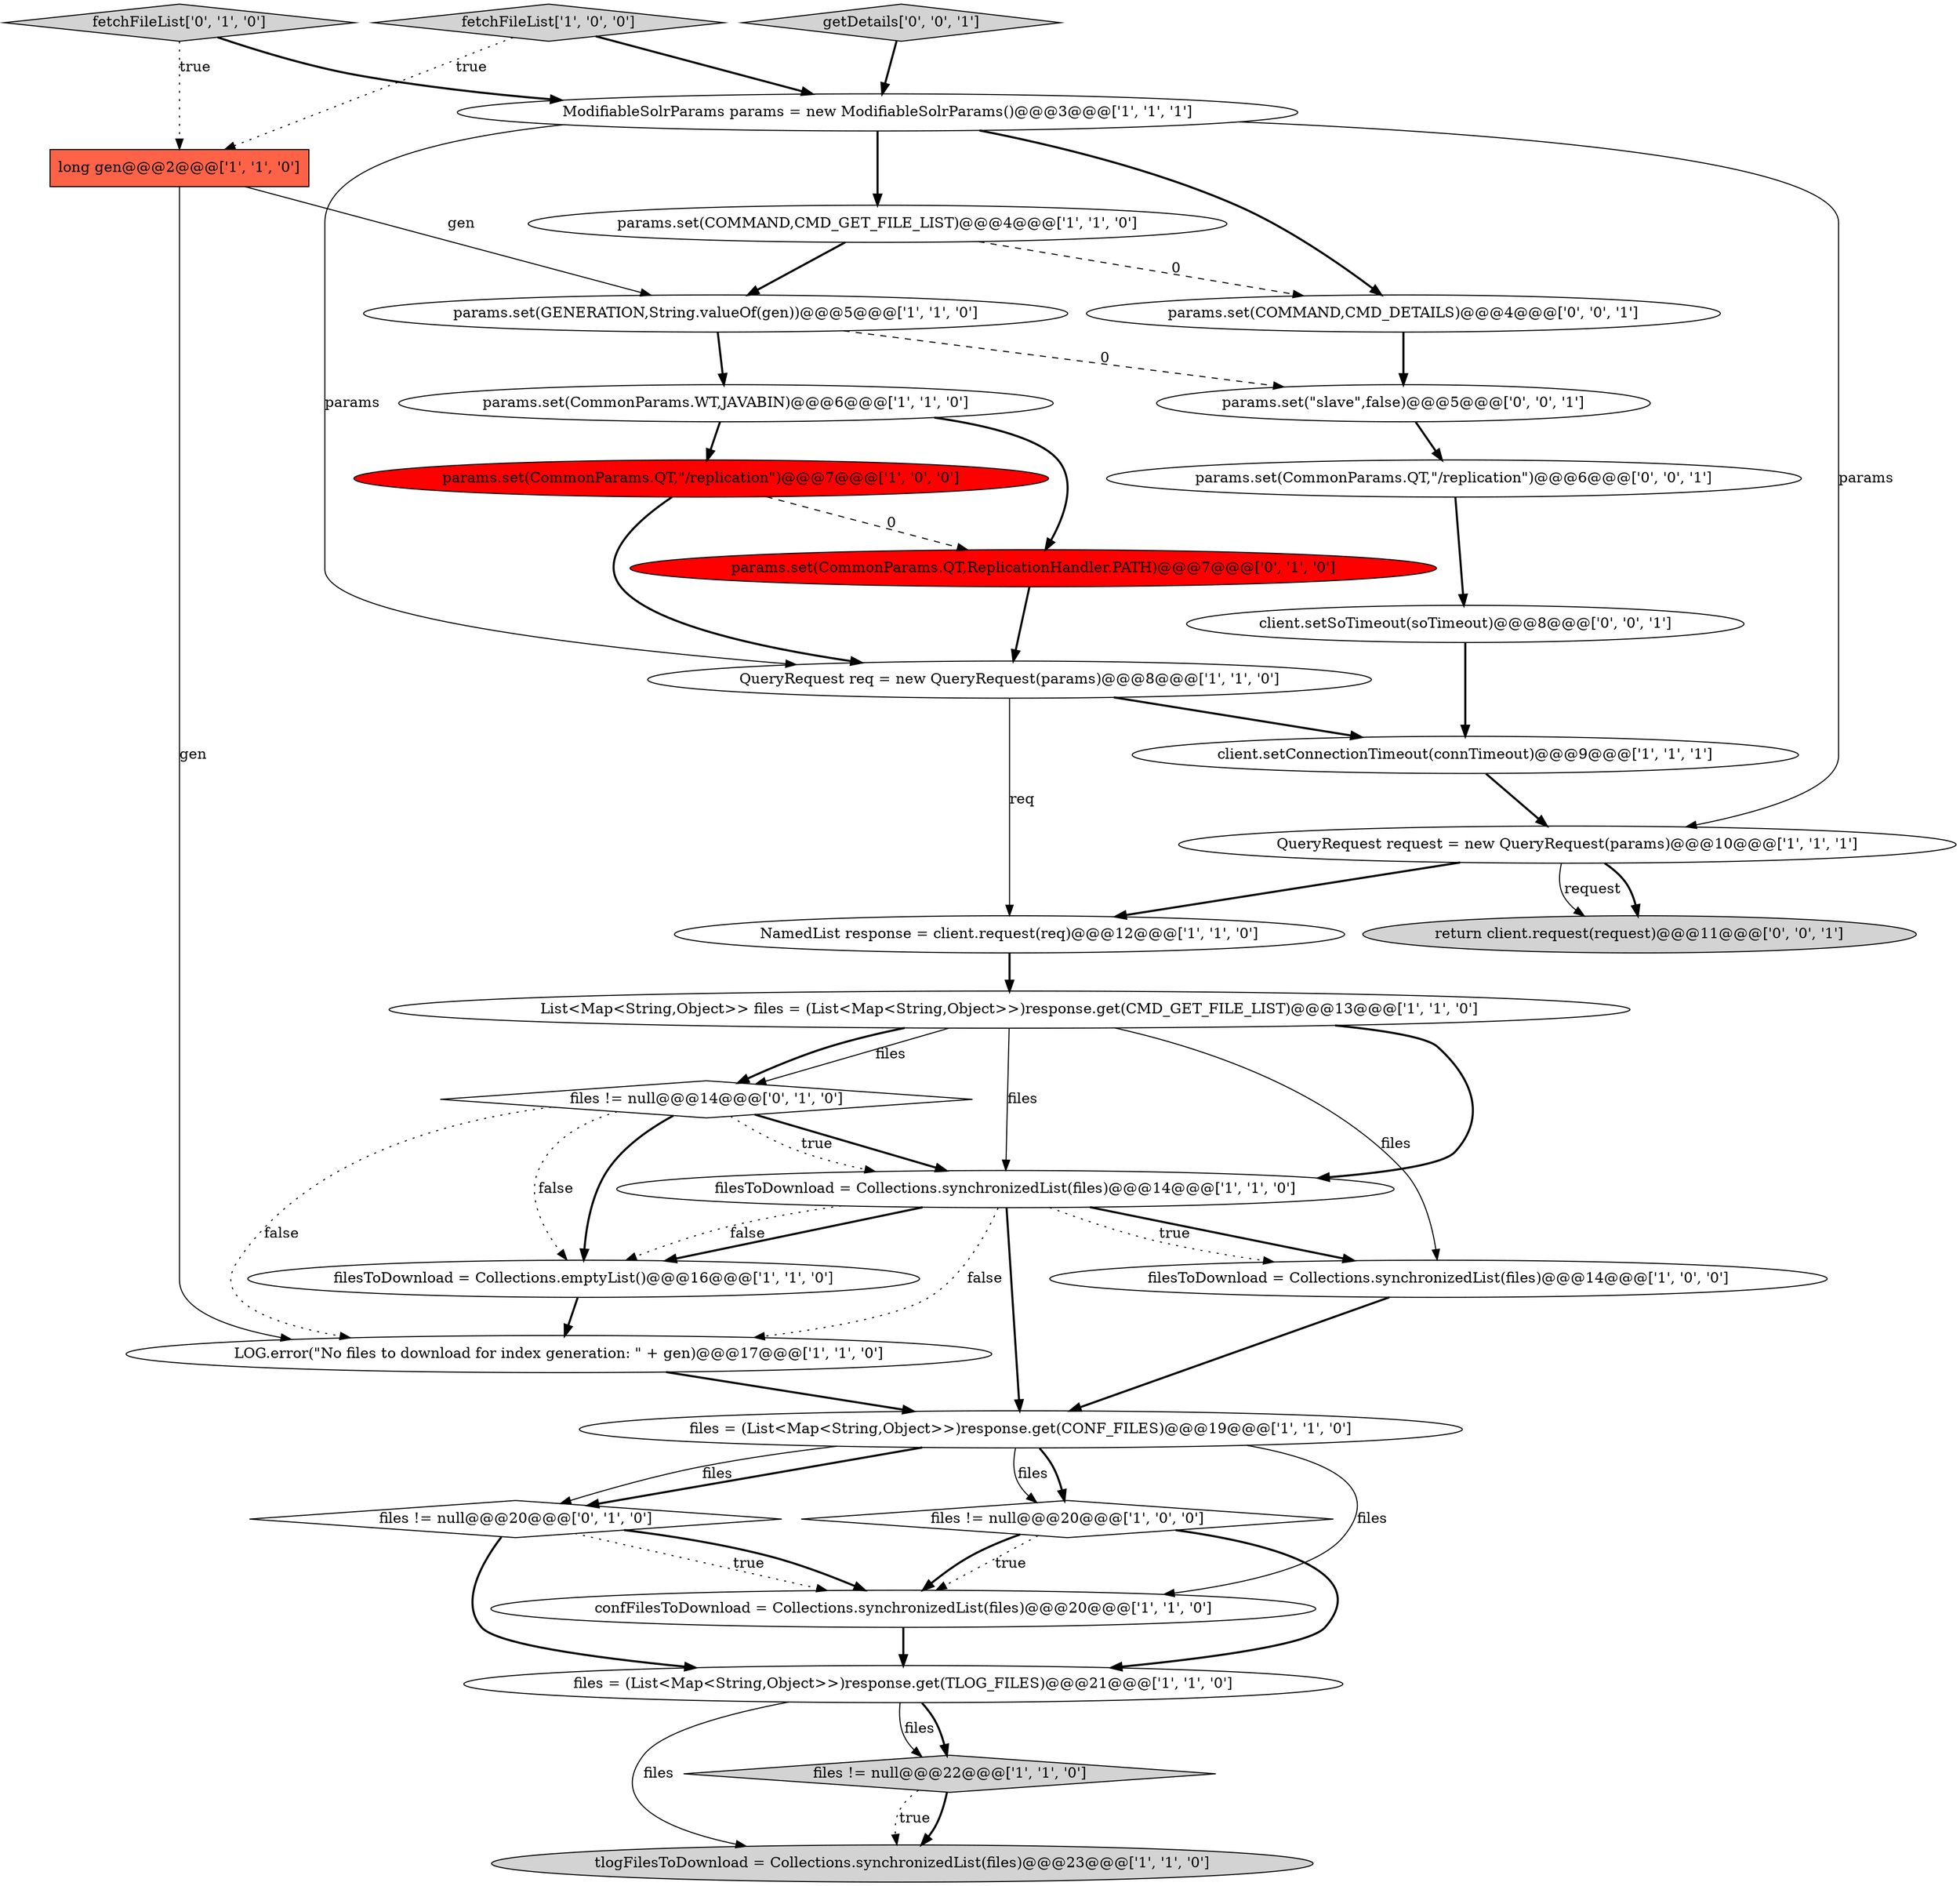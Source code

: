 digraph {
13 [style = filled, label = "confFilesToDownload = Collections.synchronizedList(files)@@@20@@@['1', '1', '0']", fillcolor = white, shape = ellipse image = "AAA0AAABBB1BBB"];
19 [style = filled, label = "NamedList response = client.request(req)@@@12@@@['1', '1', '0']", fillcolor = white, shape = ellipse image = "AAA0AAABBB1BBB"];
23 [style = filled, label = "params.set(CommonParams.QT,ReplicationHandler.PATH)@@@7@@@['0', '1', '0']", fillcolor = red, shape = ellipse image = "AAA1AAABBB2BBB"];
6 [style = filled, label = "QueryRequest req = new QueryRequest(params)@@@8@@@['1', '1', '0']", fillcolor = white, shape = ellipse image = "AAA0AAABBB1BBB"];
28 [style = filled, label = "params.set(CommonParams.QT,\"/replication\")@@@6@@@['0', '0', '1']", fillcolor = white, shape = ellipse image = "AAA0AAABBB3BBB"];
25 [style = filled, label = "fetchFileList['0', '1', '0']", fillcolor = lightgray, shape = diamond image = "AAA0AAABBB2BBB"];
20 [style = filled, label = "QueryRequest request = new QueryRequest(params)@@@10@@@['1', '1', '1']", fillcolor = white, shape = ellipse image = "AAA0AAABBB1BBB"];
16 [style = filled, label = "files = (List<Map<String,Object>>)response.get(CONF_FILES)@@@19@@@['1', '1', '0']", fillcolor = white, shape = ellipse image = "AAA0AAABBB1BBB"];
17 [style = filled, label = "fetchFileList['1', '0', '0']", fillcolor = lightgray, shape = diamond image = "AAA0AAABBB1BBB"];
3 [style = filled, label = "params.set(GENERATION,String.valueOf(gen))@@@5@@@['1', '1', '0']", fillcolor = white, shape = ellipse image = "AAA0AAABBB1BBB"];
15 [style = filled, label = "params.set(CommonParams.QT,\"/replication\")@@@7@@@['1', '0', '0']", fillcolor = red, shape = ellipse image = "AAA1AAABBB1BBB"];
11 [style = filled, label = "long gen@@@2@@@['1', '1', '0']", fillcolor = tomato, shape = box image = "AAA0AAABBB1BBB"];
30 [style = filled, label = "params.set(COMMAND,CMD_DETAILS)@@@4@@@['0', '0', '1']", fillcolor = white, shape = ellipse image = "AAA0AAABBB3BBB"];
9 [style = filled, label = "files != null@@@20@@@['1', '0', '0']", fillcolor = white, shape = diamond image = "AAA0AAABBB1BBB"];
10 [style = filled, label = "ModifiableSolrParams params = new ModifiableSolrParams()@@@3@@@['1', '1', '1']", fillcolor = white, shape = ellipse image = "AAA0AAABBB1BBB"];
4 [style = filled, label = "filesToDownload = Collections.synchronizedList(files)@@@14@@@['1', '0', '0']", fillcolor = white, shape = ellipse image = "AAA0AAABBB1BBB"];
31 [style = filled, label = "getDetails['0', '0', '1']", fillcolor = lightgray, shape = diamond image = "AAA0AAABBB3BBB"];
14 [style = filled, label = "files = (List<Map<String,Object>>)response.get(TLOG_FILES)@@@21@@@['1', '1', '0']", fillcolor = white, shape = ellipse image = "AAA0AAABBB1BBB"];
0 [style = filled, label = "params.set(CommonParams.WT,JAVABIN)@@@6@@@['1', '1', '0']", fillcolor = white, shape = ellipse image = "AAA0AAABBB1BBB"];
7 [style = filled, label = "filesToDownload = Collections.synchronizedList(files)@@@14@@@['1', '1', '0']", fillcolor = white, shape = ellipse image = "AAA0AAABBB1BBB"];
8 [style = filled, label = "LOG.error(\"No files to download for index generation: \" + gen)@@@17@@@['1', '1', '0']", fillcolor = white, shape = ellipse image = "AAA0AAABBB1BBB"];
12 [style = filled, label = "tlogFilesToDownload = Collections.synchronizedList(files)@@@23@@@['1', '1', '0']", fillcolor = lightgray, shape = ellipse image = "AAA0AAABBB1BBB"];
2 [style = filled, label = "files != null@@@22@@@['1', '1', '0']", fillcolor = lightgray, shape = diamond image = "AAA0AAABBB1BBB"];
21 [style = filled, label = "client.setConnectionTimeout(connTimeout)@@@9@@@['1', '1', '1']", fillcolor = white, shape = ellipse image = "AAA0AAABBB1BBB"];
27 [style = filled, label = "client.setSoTimeout(soTimeout)@@@8@@@['0', '0', '1']", fillcolor = white, shape = ellipse image = "AAA0AAABBB3BBB"];
26 [style = filled, label = "params.set(\"slave\",false)@@@5@@@['0', '0', '1']", fillcolor = white, shape = ellipse image = "AAA0AAABBB3BBB"];
1 [style = filled, label = "filesToDownload = Collections.emptyList()@@@16@@@['1', '1', '0']", fillcolor = white, shape = ellipse image = "AAA0AAABBB1BBB"];
24 [style = filled, label = "files != null@@@14@@@['0', '1', '0']", fillcolor = white, shape = diamond image = "AAA0AAABBB2BBB"];
29 [style = filled, label = "return client.request(request)@@@11@@@['0', '0', '1']", fillcolor = lightgray, shape = ellipse image = "AAA0AAABBB3BBB"];
5 [style = filled, label = "params.set(COMMAND,CMD_GET_FILE_LIST)@@@4@@@['1', '1', '0']", fillcolor = white, shape = ellipse image = "AAA0AAABBB1BBB"];
22 [style = filled, label = "files != null@@@20@@@['0', '1', '0']", fillcolor = white, shape = diamond image = "AAA0AAABBB2BBB"];
18 [style = filled, label = "List<Map<String,Object>> files = (List<Map<String,Object>>)response.get(CMD_GET_FILE_LIST)@@@13@@@['1', '1', '0']", fillcolor = white, shape = ellipse image = "AAA0AAABBB1BBB"];
6->19 [style = solid, label="req"];
5->3 [style = bold, label=""];
4->16 [style = bold, label=""];
8->16 [style = bold, label=""];
17->10 [style = bold, label=""];
16->9 [style = bold, label=""];
19->18 [style = bold, label=""];
18->24 [style = bold, label=""];
11->8 [style = solid, label="gen"];
7->1 [style = bold, label=""];
1->8 [style = bold, label=""];
15->23 [style = dashed, label="0"];
3->26 [style = dashed, label="0"];
20->29 [style = bold, label=""];
16->9 [style = solid, label="files"];
6->21 [style = bold, label=""];
14->12 [style = solid, label="files"];
30->26 [style = bold, label=""];
18->7 [style = solid, label="files"];
14->2 [style = solid, label="files"];
15->6 [style = bold, label=""];
7->4 [style = bold, label=""];
18->4 [style = solid, label="files"];
16->22 [style = bold, label=""];
25->11 [style = dotted, label="true"];
0->15 [style = bold, label=""];
3->0 [style = bold, label=""];
2->12 [style = bold, label=""];
10->6 [style = solid, label="params"];
11->3 [style = solid, label="gen"];
21->20 [style = bold, label=""];
10->5 [style = bold, label=""];
0->23 [style = bold, label=""];
31->10 [style = bold, label=""];
5->30 [style = dashed, label="0"];
24->1 [style = dotted, label="false"];
7->8 [style = dotted, label="false"];
23->6 [style = bold, label=""];
9->13 [style = dotted, label="true"];
24->8 [style = dotted, label="false"];
7->16 [style = bold, label=""];
7->4 [style = dotted, label="true"];
22->13 [style = dotted, label="true"];
9->14 [style = bold, label=""];
2->12 [style = dotted, label="true"];
16->22 [style = solid, label="files"];
20->29 [style = solid, label="request"];
14->2 [style = bold, label=""];
25->10 [style = bold, label=""];
26->28 [style = bold, label=""];
24->1 [style = bold, label=""];
28->27 [style = bold, label=""];
7->1 [style = dotted, label="false"];
18->7 [style = bold, label=""];
20->19 [style = bold, label=""];
24->7 [style = bold, label=""];
22->14 [style = bold, label=""];
27->21 [style = bold, label=""];
13->14 [style = bold, label=""];
10->30 [style = bold, label=""];
24->7 [style = dotted, label="true"];
18->24 [style = solid, label="files"];
22->13 [style = bold, label=""];
16->13 [style = solid, label="files"];
10->20 [style = solid, label="params"];
9->13 [style = bold, label=""];
17->11 [style = dotted, label="true"];
}
